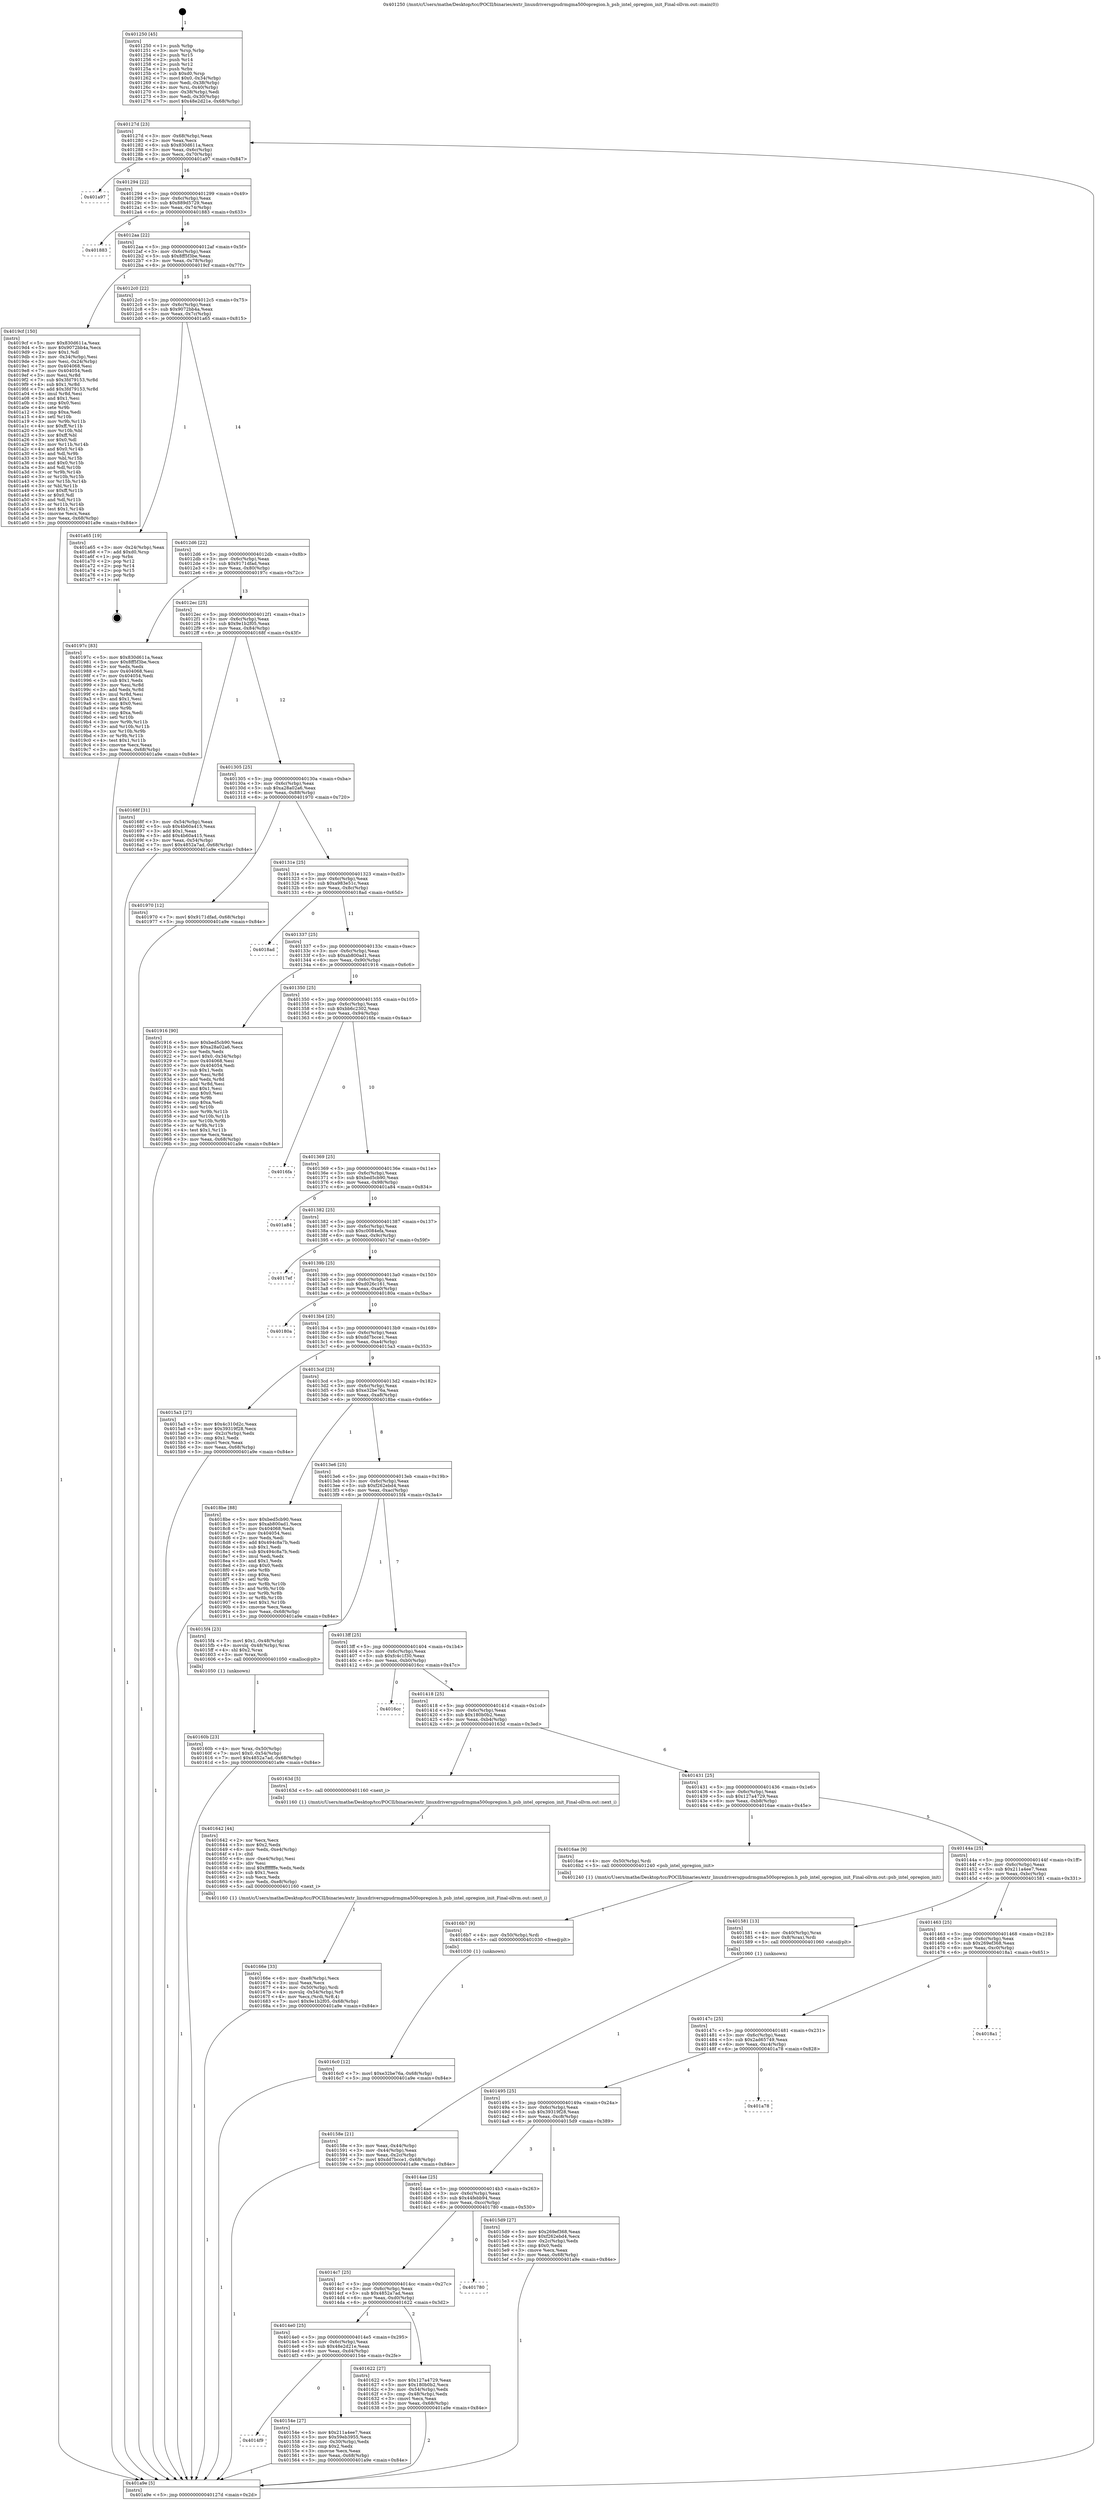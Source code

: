 digraph "0x401250" {
  label = "0x401250 (/mnt/c/Users/mathe/Desktop/tcc/POCII/binaries/extr_linuxdriversgpudrmgma500opregion.h_psb_intel_opregion_init_Final-ollvm.out::main(0))"
  labelloc = "t"
  node[shape=record]

  Entry [label="",width=0.3,height=0.3,shape=circle,fillcolor=black,style=filled]
  "0x40127d" [label="{
     0x40127d [23]\l
     | [instrs]\l
     &nbsp;&nbsp;0x40127d \<+3\>: mov -0x68(%rbp),%eax\l
     &nbsp;&nbsp;0x401280 \<+2\>: mov %eax,%ecx\l
     &nbsp;&nbsp;0x401282 \<+6\>: sub $0x830d611a,%ecx\l
     &nbsp;&nbsp;0x401288 \<+3\>: mov %eax,-0x6c(%rbp)\l
     &nbsp;&nbsp;0x40128b \<+3\>: mov %ecx,-0x70(%rbp)\l
     &nbsp;&nbsp;0x40128e \<+6\>: je 0000000000401a97 \<main+0x847\>\l
  }"]
  "0x401a97" [label="{
     0x401a97\l
  }", style=dashed]
  "0x401294" [label="{
     0x401294 [22]\l
     | [instrs]\l
     &nbsp;&nbsp;0x401294 \<+5\>: jmp 0000000000401299 \<main+0x49\>\l
     &nbsp;&nbsp;0x401299 \<+3\>: mov -0x6c(%rbp),%eax\l
     &nbsp;&nbsp;0x40129c \<+5\>: sub $0x889d5729,%eax\l
     &nbsp;&nbsp;0x4012a1 \<+3\>: mov %eax,-0x74(%rbp)\l
     &nbsp;&nbsp;0x4012a4 \<+6\>: je 0000000000401883 \<main+0x633\>\l
  }"]
  Exit [label="",width=0.3,height=0.3,shape=circle,fillcolor=black,style=filled,peripheries=2]
  "0x401883" [label="{
     0x401883\l
  }", style=dashed]
  "0x4012aa" [label="{
     0x4012aa [22]\l
     | [instrs]\l
     &nbsp;&nbsp;0x4012aa \<+5\>: jmp 00000000004012af \<main+0x5f\>\l
     &nbsp;&nbsp;0x4012af \<+3\>: mov -0x6c(%rbp),%eax\l
     &nbsp;&nbsp;0x4012b2 \<+5\>: sub $0x8ff5f3be,%eax\l
     &nbsp;&nbsp;0x4012b7 \<+3\>: mov %eax,-0x78(%rbp)\l
     &nbsp;&nbsp;0x4012ba \<+6\>: je 00000000004019cf \<main+0x77f\>\l
  }"]
  "0x4016c0" [label="{
     0x4016c0 [12]\l
     | [instrs]\l
     &nbsp;&nbsp;0x4016c0 \<+7\>: movl $0xe32be76a,-0x68(%rbp)\l
     &nbsp;&nbsp;0x4016c7 \<+5\>: jmp 0000000000401a9e \<main+0x84e\>\l
  }"]
  "0x4019cf" [label="{
     0x4019cf [150]\l
     | [instrs]\l
     &nbsp;&nbsp;0x4019cf \<+5\>: mov $0x830d611a,%eax\l
     &nbsp;&nbsp;0x4019d4 \<+5\>: mov $0x9072bb4a,%ecx\l
     &nbsp;&nbsp;0x4019d9 \<+2\>: mov $0x1,%dl\l
     &nbsp;&nbsp;0x4019db \<+3\>: mov -0x34(%rbp),%esi\l
     &nbsp;&nbsp;0x4019de \<+3\>: mov %esi,-0x24(%rbp)\l
     &nbsp;&nbsp;0x4019e1 \<+7\>: mov 0x404068,%esi\l
     &nbsp;&nbsp;0x4019e8 \<+7\>: mov 0x404054,%edi\l
     &nbsp;&nbsp;0x4019ef \<+3\>: mov %esi,%r8d\l
     &nbsp;&nbsp;0x4019f2 \<+7\>: sub $0x3fd79153,%r8d\l
     &nbsp;&nbsp;0x4019f9 \<+4\>: sub $0x1,%r8d\l
     &nbsp;&nbsp;0x4019fd \<+7\>: add $0x3fd79153,%r8d\l
     &nbsp;&nbsp;0x401a04 \<+4\>: imul %r8d,%esi\l
     &nbsp;&nbsp;0x401a08 \<+3\>: and $0x1,%esi\l
     &nbsp;&nbsp;0x401a0b \<+3\>: cmp $0x0,%esi\l
     &nbsp;&nbsp;0x401a0e \<+4\>: sete %r9b\l
     &nbsp;&nbsp;0x401a12 \<+3\>: cmp $0xa,%edi\l
     &nbsp;&nbsp;0x401a15 \<+4\>: setl %r10b\l
     &nbsp;&nbsp;0x401a19 \<+3\>: mov %r9b,%r11b\l
     &nbsp;&nbsp;0x401a1c \<+4\>: xor $0xff,%r11b\l
     &nbsp;&nbsp;0x401a20 \<+3\>: mov %r10b,%bl\l
     &nbsp;&nbsp;0x401a23 \<+3\>: xor $0xff,%bl\l
     &nbsp;&nbsp;0x401a26 \<+3\>: xor $0x0,%dl\l
     &nbsp;&nbsp;0x401a29 \<+3\>: mov %r11b,%r14b\l
     &nbsp;&nbsp;0x401a2c \<+4\>: and $0x0,%r14b\l
     &nbsp;&nbsp;0x401a30 \<+3\>: and %dl,%r9b\l
     &nbsp;&nbsp;0x401a33 \<+3\>: mov %bl,%r15b\l
     &nbsp;&nbsp;0x401a36 \<+4\>: and $0x0,%r15b\l
     &nbsp;&nbsp;0x401a3a \<+3\>: and %dl,%r10b\l
     &nbsp;&nbsp;0x401a3d \<+3\>: or %r9b,%r14b\l
     &nbsp;&nbsp;0x401a40 \<+3\>: or %r10b,%r15b\l
     &nbsp;&nbsp;0x401a43 \<+3\>: xor %r15b,%r14b\l
     &nbsp;&nbsp;0x401a46 \<+3\>: or %bl,%r11b\l
     &nbsp;&nbsp;0x401a49 \<+4\>: xor $0xff,%r11b\l
     &nbsp;&nbsp;0x401a4d \<+3\>: or $0x0,%dl\l
     &nbsp;&nbsp;0x401a50 \<+3\>: and %dl,%r11b\l
     &nbsp;&nbsp;0x401a53 \<+3\>: or %r11b,%r14b\l
     &nbsp;&nbsp;0x401a56 \<+4\>: test $0x1,%r14b\l
     &nbsp;&nbsp;0x401a5a \<+3\>: cmovne %ecx,%eax\l
     &nbsp;&nbsp;0x401a5d \<+3\>: mov %eax,-0x68(%rbp)\l
     &nbsp;&nbsp;0x401a60 \<+5\>: jmp 0000000000401a9e \<main+0x84e\>\l
  }"]
  "0x4012c0" [label="{
     0x4012c0 [22]\l
     | [instrs]\l
     &nbsp;&nbsp;0x4012c0 \<+5\>: jmp 00000000004012c5 \<main+0x75\>\l
     &nbsp;&nbsp;0x4012c5 \<+3\>: mov -0x6c(%rbp),%eax\l
     &nbsp;&nbsp;0x4012c8 \<+5\>: sub $0x9072bb4a,%eax\l
     &nbsp;&nbsp;0x4012cd \<+3\>: mov %eax,-0x7c(%rbp)\l
     &nbsp;&nbsp;0x4012d0 \<+6\>: je 0000000000401a65 \<main+0x815\>\l
  }"]
  "0x4016b7" [label="{
     0x4016b7 [9]\l
     | [instrs]\l
     &nbsp;&nbsp;0x4016b7 \<+4\>: mov -0x50(%rbp),%rdi\l
     &nbsp;&nbsp;0x4016bb \<+5\>: call 0000000000401030 \<free@plt\>\l
     | [calls]\l
     &nbsp;&nbsp;0x401030 \{1\} (unknown)\l
  }"]
  "0x401a65" [label="{
     0x401a65 [19]\l
     | [instrs]\l
     &nbsp;&nbsp;0x401a65 \<+3\>: mov -0x24(%rbp),%eax\l
     &nbsp;&nbsp;0x401a68 \<+7\>: add $0xd0,%rsp\l
     &nbsp;&nbsp;0x401a6f \<+1\>: pop %rbx\l
     &nbsp;&nbsp;0x401a70 \<+2\>: pop %r12\l
     &nbsp;&nbsp;0x401a72 \<+2\>: pop %r14\l
     &nbsp;&nbsp;0x401a74 \<+2\>: pop %r15\l
     &nbsp;&nbsp;0x401a76 \<+1\>: pop %rbp\l
     &nbsp;&nbsp;0x401a77 \<+1\>: ret\l
  }"]
  "0x4012d6" [label="{
     0x4012d6 [22]\l
     | [instrs]\l
     &nbsp;&nbsp;0x4012d6 \<+5\>: jmp 00000000004012db \<main+0x8b\>\l
     &nbsp;&nbsp;0x4012db \<+3\>: mov -0x6c(%rbp),%eax\l
     &nbsp;&nbsp;0x4012de \<+5\>: sub $0x9171dfad,%eax\l
     &nbsp;&nbsp;0x4012e3 \<+3\>: mov %eax,-0x80(%rbp)\l
     &nbsp;&nbsp;0x4012e6 \<+6\>: je 000000000040197c \<main+0x72c\>\l
  }"]
  "0x40166e" [label="{
     0x40166e [33]\l
     | [instrs]\l
     &nbsp;&nbsp;0x40166e \<+6\>: mov -0xe8(%rbp),%ecx\l
     &nbsp;&nbsp;0x401674 \<+3\>: imul %eax,%ecx\l
     &nbsp;&nbsp;0x401677 \<+4\>: mov -0x50(%rbp),%rdi\l
     &nbsp;&nbsp;0x40167b \<+4\>: movslq -0x54(%rbp),%r8\l
     &nbsp;&nbsp;0x40167f \<+4\>: mov %ecx,(%rdi,%r8,4)\l
     &nbsp;&nbsp;0x401683 \<+7\>: movl $0x9e1b2f05,-0x68(%rbp)\l
     &nbsp;&nbsp;0x40168a \<+5\>: jmp 0000000000401a9e \<main+0x84e\>\l
  }"]
  "0x40197c" [label="{
     0x40197c [83]\l
     | [instrs]\l
     &nbsp;&nbsp;0x40197c \<+5\>: mov $0x830d611a,%eax\l
     &nbsp;&nbsp;0x401981 \<+5\>: mov $0x8ff5f3be,%ecx\l
     &nbsp;&nbsp;0x401986 \<+2\>: xor %edx,%edx\l
     &nbsp;&nbsp;0x401988 \<+7\>: mov 0x404068,%esi\l
     &nbsp;&nbsp;0x40198f \<+7\>: mov 0x404054,%edi\l
     &nbsp;&nbsp;0x401996 \<+3\>: sub $0x1,%edx\l
     &nbsp;&nbsp;0x401999 \<+3\>: mov %esi,%r8d\l
     &nbsp;&nbsp;0x40199c \<+3\>: add %edx,%r8d\l
     &nbsp;&nbsp;0x40199f \<+4\>: imul %r8d,%esi\l
     &nbsp;&nbsp;0x4019a3 \<+3\>: and $0x1,%esi\l
     &nbsp;&nbsp;0x4019a6 \<+3\>: cmp $0x0,%esi\l
     &nbsp;&nbsp;0x4019a9 \<+4\>: sete %r9b\l
     &nbsp;&nbsp;0x4019ad \<+3\>: cmp $0xa,%edi\l
     &nbsp;&nbsp;0x4019b0 \<+4\>: setl %r10b\l
     &nbsp;&nbsp;0x4019b4 \<+3\>: mov %r9b,%r11b\l
     &nbsp;&nbsp;0x4019b7 \<+3\>: and %r10b,%r11b\l
     &nbsp;&nbsp;0x4019ba \<+3\>: xor %r10b,%r9b\l
     &nbsp;&nbsp;0x4019bd \<+3\>: or %r9b,%r11b\l
     &nbsp;&nbsp;0x4019c0 \<+4\>: test $0x1,%r11b\l
     &nbsp;&nbsp;0x4019c4 \<+3\>: cmovne %ecx,%eax\l
     &nbsp;&nbsp;0x4019c7 \<+3\>: mov %eax,-0x68(%rbp)\l
     &nbsp;&nbsp;0x4019ca \<+5\>: jmp 0000000000401a9e \<main+0x84e\>\l
  }"]
  "0x4012ec" [label="{
     0x4012ec [25]\l
     | [instrs]\l
     &nbsp;&nbsp;0x4012ec \<+5\>: jmp 00000000004012f1 \<main+0xa1\>\l
     &nbsp;&nbsp;0x4012f1 \<+3\>: mov -0x6c(%rbp),%eax\l
     &nbsp;&nbsp;0x4012f4 \<+5\>: sub $0x9e1b2f05,%eax\l
     &nbsp;&nbsp;0x4012f9 \<+6\>: mov %eax,-0x84(%rbp)\l
     &nbsp;&nbsp;0x4012ff \<+6\>: je 000000000040168f \<main+0x43f\>\l
  }"]
  "0x401642" [label="{
     0x401642 [44]\l
     | [instrs]\l
     &nbsp;&nbsp;0x401642 \<+2\>: xor %ecx,%ecx\l
     &nbsp;&nbsp;0x401644 \<+5\>: mov $0x2,%edx\l
     &nbsp;&nbsp;0x401649 \<+6\>: mov %edx,-0xe4(%rbp)\l
     &nbsp;&nbsp;0x40164f \<+1\>: cltd\l
     &nbsp;&nbsp;0x401650 \<+6\>: mov -0xe4(%rbp),%esi\l
     &nbsp;&nbsp;0x401656 \<+2\>: idiv %esi\l
     &nbsp;&nbsp;0x401658 \<+6\>: imul $0xfffffffe,%edx,%edx\l
     &nbsp;&nbsp;0x40165e \<+3\>: sub $0x1,%ecx\l
     &nbsp;&nbsp;0x401661 \<+2\>: sub %ecx,%edx\l
     &nbsp;&nbsp;0x401663 \<+6\>: mov %edx,-0xe8(%rbp)\l
     &nbsp;&nbsp;0x401669 \<+5\>: call 0000000000401160 \<next_i\>\l
     | [calls]\l
     &nbsp;&nbsp;0x401160 \{1\} (/mnt/c/Users/mathe/Desktop/tcc/POCII/binaries/extr_linuxdriversgpudrmgma500opregion.h_psb_intel_opregion_init_Final-ollvm.out::next_i)\l
  }"]
  "0x40168f" [label="{
     0x40168f [31]\l
     | [instrs]\l
     &nbsp;&nbsp;0x40168f \<+3\>: mov -0x54(%rbp),%eax\l
     &nbsp;&nbsp;0x401692 \<+5\>: sub $0x4b60a415,%eax\l
     &nbsp;&nbsp;0x401697 \<+3\>: add $0x1,%eax\l
     &nbsp;&nbsp;0x40169a \<+5\>: add $0x4b60a415,%eax\l
     &nbsp;&nbsp;0x40169f \<+3\>: mov %eax,-0x54(%rbp)\l
     &nbsp;&nbsp;0x4016a2 \<+7\>: movl $0x4852a7ad,-0x68(%rbp)\l
     &nbsp;&nbsp;0x4016a9 \<+5\>: jmp 0000000000401a9e \<main+0x84e\>\l
  }"]
  "0x401305" [label="{
     0x401305 [25]\l
     | [instrs]\l
     &nbsp;&nbsp;0x401305 \<+5\>: jmp 000000000040130a \<main+0xba\>\l
     &nbsp;&nbsp;0x40130a \<+3\>: mov -0x6c(%rbp),%eax\l
     &nbsp;&nbsp;0x40130d \<+5\>: sub $0xa28a02a6,%eax\l
     &nbsp;&nbsp;0x401312 \<+6\>: mov %eax,-0x88(%rbp)\l
     &nbsp;&nbsp;0x401318 \<+6\>: je 0000000000401970 \<main+0x720\>\l
  }"]
  "0x40160b" [label="{
     0x40160b [23]\l
     | [instrs]\l
     &nbsp;&nbsp;0x40160b \<+4\>: mov %rax,-0x50(%rbp)\l
     &nbsp;&nbsp;0x40160f \<+7\>: movl $0x0,-0x54(%rbp)\l
     &nbsp;&nbsp;0x401616 \<+7\>: movl $0x4852a7ad,-0x68(%rbp)\l
     &nbsp;&nbsp;0x40161d \<+5\>: jmp 0000000000401a9e \<main+0x84e\>\l
  }"]
  "0x401970" [label="{
     0x401970 [12]\l
     | [instrs]\l
     &nbsp;&nbsp;0x401970 \<+7\>: movl $0x9171dfad,-0x68(%rbp)\l
     &nbsp;&nbsp;0x401977 \<+5\>: jmp 0000000000401a9e \<main+0x84e\>\l
  }"]
  "0x40131e" [label="{
     0x40131e [25]\l
     | [instrs]\l
     &nbsp;&nbsp;0x40131e \<+5\>: jmp 0000000000401323 \<main+0xd3\>\l
     &nbsp;&nbsp;0x401323 \<+3\>: mov -0x6c(%rbp),%eax\l
     &nbsp;&nbsp;0x401326 \<+5\>: sub $0xa983e51c,%eax\l
     &nbsp;&nbsp;0x40132b \<+6\>: mov %eax,-0x8c(%rbp)\l
     &nbsp;&nbsp;0x401331 \<+6\>: je 00000000004018ad \<main+0x65d\>\l
  }"]
  "0x40158e" [label="{
     0x40158e [21]\l
     | [instrs]\l
     &nbsp;&nbsp;0x40158e \<+3\>: mov %eax,-0x44(%rbp)\l
     &nbsp;&nbsp;0x401591 \<+3\>: mov -0x44(%rbp),%eax\l
     &nbsp;&nbsp;0x401594 \<+3\>: mov %eax,-0x2c(%rbp)\l
     &nbsp;&nbsp;0x401597 \<+7\>: movl $0xdd7bcce1,-0x68(%rbp)\l
     &nbsp;&nbsp;0x40159e \<+5\>: jmp 0000000000401a9e \<main+0x84e\>\l
  }"]
  "0x4018ad" [label="{
     0x4018ad\l
  }", style=dashed]
  "0x401337" [label="{
     0x401337 [25]\l
     | [instrs]\l
     &nbsp;&nbsp;0x401337 \<+5\>: jmp 000000000040133c \<main+0xec\>\l
     &nbsp;&nbsp;0x40133c \<+3\>: mov -0x6c(%rbp),%eax\l
     &nbsp;&nbsp;0x40133f \<+5\>: sub $0xab800ad1,%eax\l
     &nbsp;&nbsp;0x401344 \<+6\>: mov %eax,-0x90(%rbp)\l
     &nbsp;&nbsp;0x40134a \<+6\>: je 0000000000401916 \<main+0x6c6\>\l
  }"]
  "0x401250" [label="{
     0x401250 [45]\l
     | [instrs]\l
     &nbsp;&nbsp;0x401250 \<+1\>: push %rbp\l
     &nbsp;&nbsp;0x401251 \<+3\>: mov %rsp,%rbp\l
     &nbsp;&nbsp;0x401254 \<+2\>: push %r15\l
     &nbsp;&nbsp;0x401256 \<+2\>: push %r14\l
     &nbsp;&nbsp;0x401258 \<+2\>: push %r12\l
     &nbsp;&nbsp;0x40125a \<+1\>: push %rbx\l
     &nbsp;&nbsp;0x40125b \<+7\>: sub $0xd0,%rsp\l
     &nbsp;&nbsp;0x401262 \<+7\>: movl $0x0,-0x34(%rbp)\l
     &nbsp;&nbsp;0x401269 \<+3\>: mov %edi,-0x38(%rbp)\l
     &nbsp;&nbsp;0x40126c \<+4\>: mov %rsi,-0x40(%rbp)\l
     &nbsp;&nbsp;0x401270 \<+3\>: mov -0x38(%rbp),%edi\l
     &nbsp;&nbsp;0x401273 \<+3\>: mov %edi,-0x30(%rbp)\l
     &nbsp;&nbsp;0x401276 \<+7\>: movl $0x48e2d21e,-0x68(%rbp)\l
  }"]
  "0x401916" [label="{
     0x401916 [90]\l
     | [instrs]\l
     &nbsp;&nbsp;0x401916 \<+5\>: mov $0xbed5cb90,%eax\l
     &nbsp;&nbsp;0x40191b \<+5\>: mov $0xa28a02a6,%ecx\l
     &nbsp;&nbsp;0x401920 \<+2\>: xor %edx,%edx\l
     &nbsp;&nbsp;0x401922 \<+7\>: movl $0x0,-0x34(%rbp)\l
     &nbsp;&nbsp;0x401929 \<+7\>: mov 0x404068,%esi\l
     &nbsp;&nbsp;0x401930 \<+7\>: mov 0x404054,%edi\l
     &nbsp;&nbsp;0x401937 \<+3\>: sub $0x1,%edx\l
     &nbsp;&nbsp;0x40193a \<+3\>: mov %esi,%r8d\l
     &nbsp;&nbsp;0x40193d \<+3\>: add %edx,%r8d\l
     &nbsp;&nbsp;0x401940 \<+4\>: imul %r8d,%esi\l
     &nbsp;&nbsp;0x401944 \<+3\>: and $0x1,%esi\l
     &nbsp;&nbsp;0x401947 \<+3\>: cmp $0x0,%esi\l
     &nbsp;&nbsp;0x40194a \<+4\>: sete %r9b\l
     &nbsp;&nbsp;0x40194e \<+3\>: cmp $0xa,%edi\l
     &nbsp;&nbsp;0x401951 \<+4\>: setl %r10b\l
     &nbsp;&nbsp;0x401955 \<+3\>: mov %r9b,%r11b\l
     &nbsp;&nbsp;0x401958 \<+3\>: and %r10b,%r11b\l
     &nbsp;&nbsp;0x40195b \<+3\>: xor %r10b,%r9b\l
     &nbsp;&nbsp;0x40195e \<+3\>: or %r9b,%r11b\l
     &nbsp;&nbsp;0x401961 \<+4\>: test $0x1,%r11b\l
     &nbsp;&nbsp;0x401965 \<+3\>: cmovne %ecx,%eax\l
     &nbsp;&nbsp;0x401968 \<+3\>: mov %eax,-0x68(%rbp)\l
     &nbsp;&nbsp;0x40196b \<+5\>: jmp 0000000000401a9e \<main+0x84e\>\l
  }"]
  "0x401350" [label="{
     0x401350 [25]\l
     | [instrs]\l
     &nbsp;&nbsp;0x401350 \<+5\>: jmp 0000000000401355 \<main+0x105\>\l
     &nbsp;&nbsp;0x401355 \<+3\>: mov -0x6c(%rbp),%eax\l
     &nbsp;&nbsp;0x401358 \<+5\>: sub $0xbb6c2302,%eax\l
     &nbsp;&nbsp;0x40135d \<+6\>: mov %eax,-0x94(%rbp)\l
     &nbsp;&nbsp;0x401363 \<+6\>: je 00000000004016fa \<main+0x4aa\>\l
  }"]
  "0x401a9e" [label="{
     0x401a9e [5]\l
     | [instrs]\l
     &nbsp;&nbsp;0x401a9e \<+5\>: jmp 000000000040127d \<main+0x2d\>\l
  }"]
  "0x4016fa" [label="{
     0x4016fa\l
  }", style=dashed]
  "0x401369" [label="{
     0x401369 [25]\l
     | [instrs]\l
     &nbsp;&nbsp;0x401369 \<+5\>: jmp 000000000040136e \<main+0x11e\>\l
     &nbsp;&nbsp;0x40136e \<+3\>: mov -0x6c(%rbp),%eax\l
     &nbsp;&nbsp;0x401371 \<+5\>: sub $0xbed5cb90,%eax\l
     &nbsp;&nbsp;0x401376 \<+6\>: mov %eax,-0x98(%rbp)\l
     &nbsp;&nbsp;0x40137c \<+6\>: je 0000000000401a84 \<main+0x834\>\l
  }"]
  "0x4014f9" [label="{
     0x4014f9\l
  }", style=dashed]
  "0x401a84" [label="{
     0x401a84\l
  }", style=dashed]
  "0x401382" [label="{
     0x401382 [25]\l
     | [instrs]\l
     &nbsp;&nbsp;0x401382 \<+5\>: jmp 0000000000401387 \<main+0x137\>\l
     &nbsp;&nbsp;0x401387 \<+3\>: mov -0x6c(%rbp),%eax\l
     &nbsp;&nbsp;0x40138a \<+5\>: sub $0xc0084efa,%eax\l
     &nbsp;&nbsp;0x40138f \<+6\>: mov %eax,-0x9c(%rbp)\l
     &nbsp;&nbsp;0x401395 \<+6\>: je 00000000004017ef \<main+0x59f\>\l
  }"]
  "0x40154e" [label="{
     0x40154e [27]\l
     | [instrs]\l
     &nbsp;&nbsp;0x40154e \<+5\>: mov $0x211a4ee7,%eax\l
     &nbsp;&nbsp;0x401553 \<+5\>: mov $0x59eb3955,%ecx\l
     &nbsp;&nbsp;0x401558 \<+3\>: mov -0x30(%rbp),%edx\l
     &nbsp;&nbsp;0x40155b \<+3\>: cmp $0x2,%edx\l
     &nbsp;&nbsp;0x40155e \<+3\>: cmovne %ecx,%eax\l
     &nbsp;&nbsp;0x401561 \<+3\>: mov %eax,-0x68(%rbp)\l
     &nbsp;&nbsp;0x401564 \<+5\>: jmp 0000000000401a9e \<main+0x84e\>\l
  }"]
  "0x4017ef" [label="{
     0x4017ef\l
  }", style=dashed]
  "0x40139b" [label="{
     0x40139b [25]\l
     | [instrs]\l
     &nbsp;&nbsp;0x40139b \<+5\>: jmp 00000000004013a0 \<main+0x150\>\l
     &nbsp;&nbsp;0x4013a0 \<+3\>: mov -0x6c(%rbp),%eax\l
     &nbsp;&nbsp;0x4013a3 \<+5\>: sub $0xd026c161,%eax\l
     &nbsp;&nbsp;0x4013a8 \<+6\>: mov %eax,-0xa0(%rbp)\l
     &nbsp;&nbsp;0x4013ae \<+6\>: je 000000000040180a \<main+0x5ba\>\l
  }"]
  "0x4014e0" [label="{
     0x4014e0 [25]\l
     | [instrs]\l
     &nbsp;&nbsp;0x4014e0 \<+5\>: jmp 00000000004014e5 \<main+0x295\>\l
     &nbsp;&nbsp;0x4014e5 \<+3\>: mov -0x6c(%rbp),%eax\l
     &nbsp;&nbsp;0x4014e8 \<+5\>: sub $0x48e2d21e,%eax\l
     &nbsp;&nbsp;0x4014ed \<+6\>: mov %eax,-0xd4(%rbp)\l
     &nbsp;&nbsp;0x4014f3 \<+6\>: je 000000000040154e \<main+0x2fe\>\l
  }"]
  "0x40180a" [label="{
     0x40180a\l
  }", style=dashed]
  "0x4013b4" [label="{
     0x4013b4 [25]\l
     | [instrs]\l
     &nbsp;&nbsp;0x4013b4 \<+5\>: jmp 00000000004013b9 \<main+0x169\>\l
     &nbsp;&nbsp;0x4013b9 \<+3\>: mov -0x6c(%rbp),%eax\l
     &nbsp;&nbsp;0x4013bc \<+5\>: sub $0xdd7bcce1,%eax\l
     &nbsp;&nbsp;0x4013c1 \<+6\>: mov %eax,-0xa4(%rbp)\l
     &nbsp;&nbsp;0x4013c7 \<+6\>: je 00000000004015a3 \<main+0x353\>\l
  }"]
  "0x401622" [label="{
     0x401622 [27]\l
     | [instrs]\l
     &nbsp;&nbsp;0x401622 \<+5\>: mov $0x127a4729,%eax\l
     &nbsp;&nbsp;0x401627 \<+5\>: mov $0x180b0b2,%ecx\l
     &nbsp;&nbsp;0x40162c \<+3\>: mov -0x54(%rbp),%edx\l
     &nbsp;&nbsp;0x40162f \<+3\>: cmp -0x48(%rbp),%edx\l
     &nbsp;&nbsp;0x401632 \<+3\>: cmovl %ecx,%eax\l
     &nbsp;&nbsp;0x401635 \<+3\>: mov %eax,-0x68(%rbp)\l
     &nbsp;&nbsp;0x401638 \<+5\>: jmp 0000000000401a9e \<main+0x84e\>\l
  }"]
  "0x4015a3" [label="{
     0x4015a3 [27]\l
     | [instrs]\l
     &nbsp;&nbsp;0x4015a3 \<+5\>: mov $0x4c310d2c,%eax\l
     &nbsp;&nbsp;0x4015a8 \<+5\>: mov $0x39319f28,%ecx\l
     &nbsp;&nbsp;0x4015ad \<+3\>: mov -0x2c(%rbp),%edx\l
     &nbsp;&nbsp;0x4015b0 \<+3\>: cmp $0x1,%edx\l
     &nbsp;&nbsp;0x4015b3 \<+3\>: cmovl %ecx,%eax\l
     &nbsp;&nbsp;0x4015b6 \<+3\>: mov %eax,-0x68(%rbp)\l
     &nbsp;&nbsp;0x4015b9 \<+5\>: jmp 0000000000401a9e \<main+0x84e\>\l
  }"]
  "0x4013cd" [label="{
     0x4013cd [25]\l
     | [instrs]\l
     &nbsp;&nbsp;0x4013cd \<+5\>: jmp 00000000004013d2 \<main+0x182\>\l
     &nbsp;&nbsp;0x4013d2 \<+3\>: mov -0x6c(%rbp),%eax\l
     &nbsp;&nbsp;0x4013d5 \<+5\>: sub $0xe32be76a,%eax\l
     &nbsp;&nbsp;0x4013da \<+6\>: mov %eax,-0xa8(%rbp)\l
     &nbsp;&nbsp;0x4013e0 \<+6\>: je 00000000004018be \<main+0x66e\>\l
  }"]
  "0x4014c7" [label="{
     0x4014c7 [25]\l
     | [instrs]\l
     &nbsp;&nbsp;0x4014c7 \<+5\>: jmp 00000000004014cc \<main+0x27c\>\l
     &nbsp;&nbsp;0x4014cc \<+3\>: mov -0x6c(%rbp),%eax\l
     &nbsp;&nbsp;0x4014cf \<+5\>: sub $0x4852a7ad,%eax\l
     &nbsp;&nbsp;0x4014d4 \<+6\>: mov %eax,-0xd0(%rbp)\l
     &nbsp;&nbsp;0x4014da \<+6\>: je 0000000000401622 \<main+0x3d2\>\l
  }"]
  "0x4018be" [label="{
     0x4018be [88]\l
     | [instrs]\l
     &nbsp;&nbsp;0x4018be \<+5\>: mov $0xbed5cb90,%eax\l
     &nbsp;&nbsp;0x4018c3 \<+5\>: mov $0xab800ad1,%ecx\l
     &nbsp;&nbsp;0x4018c8 \<+7\>: mov 0x404068,%edx\l
     &nbsp;&nbsp;0x4018cf \<+7\>: mov 0x404054,%esi\l
     &nbsp;&nbsp;0x4018d6 \<+2\>: mov %edx,%edi\l
     &nbsp;&nbsp;0x4018d8 \<+6\>: add $0x494c8a7b,%edi\l
     &nbsp;&nbsp;0x4018de \<+3\>: sub $0x1,%edi\l
     &nbsp;&nbsp;0x4018e1 \<+6\>: sub $0x494c8a7b,%edi\l
     &nbsp;&nbsp;0x4018e7 \<+3\>: imul %edi,%edx\l
     &nbsp;&nbsp;0x4018ea \<+3\>: and $0x1,%edx\l
     &nbsp;&nbsp;0x4018ed \<+3\>: cmp $0x0,%edx\l
     &nbsp;&nbsp;0x4018f0 \<+4\>: sete %r8b\l
     &nbsp;&nbsp;0x4018f4 \<+3\>: cmp $0xa,%esi\l
     &nbsp;&nbsp;0x4018f7 \<+4\>: setl %r9b\l
     &nbsp;&nbsp;0x4018fb \<+3\>: mov %r8b,%r10b\l
     &nbsp;&nbsp;0x4018fe \<+3\>: and %r9b,%r10b\l
     &nbsp;&nbsp;0x401901 \<+3\>: xor %r9b,%r8b\l
     &nbsp;&nbsp;0x401904 \<+3\>: or %r8b,%r10b\l
     &nbsp;&nbsp;0x401907 \<+4\>: test $0x1,%r10b\l
     &nbsp;&nbsp;0x40190b \<+3\>: cmovne %ecx,%eax\l
     &nbsp;&nbsp;0x40190e \<+3\>: mov %eax,-0x68(%rbp)\l
     &nbsp;&nbsp;0x401911 \<+5\>: jmp 0000000000401a9e \<main+0x84e\>\l
  }"]
  "0x4013e6" [label="{
     0x4013e6 [25]\l
     | [instrs]\l
     &nbsp;&nbsp;0x4013e6 \<+5\>: jmp 00000000004013eb \<main+0x19b\>\l
     &nbsp;&nbsp;0x4013eb \<+3\>: mov -0x6c(%rbp),%eax\l
     &nbsp;&nbsp;0x4013ee \<+5\>: sub $0xf262ebd4,%eax\l
     &nbsp;&nbsp;0x4013f3 \<+6\>: mov %eax,-0xac(%rbp)\l
     &nbsp;&nbsp;0x4013f9 \<+6\>: je 00000000004015f4 \<main+0x3a4\>\l
  }"]
  "0x401780" [label="{
     0x401780\l
  }", style=dashed]
  "0x4015f4" [label="{
     0x4015f4 [23]\l
     | [instrs]\l
     &nbsp;&nbsp;0x4015f4 \<+7\>: movl $0x1,-0x48(%rbp)\l
     &nbsp;&nbsp;0x4015fb \<+4\>: movslq -0x48(%rbp),%rax\l
     &nbsp;&nbsp;0x4015ff \<+4\>: shl $0x2,%rax\l
     &nbsp;&nbsp;0x401603 \<+3\>: mov %rax,%rdi\l
     &nbsp;&nbsp;0x401606 \<+5\>: call 0000000000401050 \<malloc@plt\>\l
     | [calls]\l
     &nbsp;&nbsp;0x401050 \{1\} (unknown)\l
  }"]
  "0x4013ff" [label="{
     0x4013ff [25]\l
     | [instrs]\l
     &nbsp;&nbsp;0x4013ff \<+5\>: jmp 0000000000401404 \<main+0x1b4\>\l
     &nbsp;&nbsp;0x401404 \<+3\>: mov -0x6c(%rbp),%eax\l
     &nbsp;&nbsp;0x401407 \<+5\>: sub $0xfc4c1f30,%eax\l
     &nbsp;&nbsp;0x40140c \<+6\>: mov %eax,-0xb0(%rbp)\l
     &nbsp;&nbsp;0x401412 \<+6\>: je 00000000004016cc \<main+0x47c\>\l
  }"]
  "0x4014ae" [label="{
     0x4014ae [25]\l
     | [instrs]\l
     &nbsp;&nbsp;0x4014ae \<+5\>: jmp 00000000004014b3 \<main+0x263\>\l
     &nbsp;&nbsp;0x4014b3 \<+3\>: mov -0x6c(%rbp),%eax\l
     &nbsp;&nbsp;0x4014b6 \<+5\>: sub $0x44febb94,%eax\l
     &nbsp;&nbsp;0x4014bb \<+6\>: mov %eax,-0xcc(%rbp)\l
     &nbsp;&nbsp;0x4014c1 \<+6\>: je 0000000000401780 \<main+0x530\>\l
  }"]
  "0x4016cc" [label="{
     0x4016cc\l
  }", style=dashed]
  "0x401418" [label="{
     0x401418 [25]\l
     | [instrs]\l
     &nbsp;&nbsp;0x401418 \<+5\>: jmp 000000000040141d \<main+0x1cd\>\l
     &nbsp;&nbsp;0x40141d \<+3\>: mov -0x6c(%rbp),%eax\l
     &nbsp;&nbsp;0x401420 \<+5\>: sub $0x180b0b2,%eax\l
     &nbsp;&nbsp;0x401425 \<+6\>: mov %eax,-0xb4(%rbp)\l
     &nbsp;&nbsp;0x40142b \<+6\>: je 000000000040163d \<main+0x3ed\>\l
  }"]
  "0x4015d9" [label="{
     0x4015d9 [27]\l
     | [instrs]\l
     &nbsp;&nbsp;0x4015d9 \<+5\>: mov $0x269ef368,%eax\l
     &nbsp;&nbsp;0x4015de \<+5\>: mov $0xf262ebd4,%ecx\l
     &nbsp;&nbsp;0x4015e3 \<+3\>: mov -0x2c(%rbp),%edx\l
     &nbsp;&nbsp;0x4015e6 \<+3\>: cmp $0x0,%edx\l
     &nbsp;&nbsp;0x4015e9 \<+3\>: cmove %ecx,%eax\l
     &nbsp;&nbsp;0x4015ec \<+3\>: mov %eax,-0x68(%rbp)\l
     &nbsp;&nbsp;0x4015ef \<+5\>: jmp 0000000000401a9e \<main+0x84e\>\l
  }"]
  "0x40163d" [label="{
     0x40163d [5]\l
     | [instrs]\l
     &nbsp;&nbsp;0x40163d \<+5\>: call 0000000000401160 \<next_i\>\l
     | [calls]\l
     &nbsp;&nbsp;0x401160 \{1\} (/mnt/c/Users/mathe/Desktop/tcc/POCII/binaries/extr_linuxdriversgpudrmgma500opregion.h_psb_intel_opregion_init_Final-ollvm.out::next_i)\l
  }"]
  "0x401431" [label="{
     0x401431 [25]\l
     | [instrs]\l
     &nbsp;&nbsp;0x401431 \<+5\>: jmp 0000000000401436 \<main+0x1e6\>\l
     &nbsp;&nbsp;0x401436 \<+3\>: mov -0x6c(%rbp),%eax\l
     &nbsp;&nbsp;0x401439 \<+5\>: sub $0x127a4729,%eax\l
     &nbsp;&nbsp;0x40143e \<+6\>: mov %eax,-0xb8(%rbp)\l
     &nbsp;&nbsp;0x401444 \<+6\>: je 00000000004016ae \<main+0x45e\>\l
  }"]
  "0x401495" [label="{
     0x401495 [25]\l
     | [instrs]\l
     &nbsp;&nbsp;0x401495 \<+5\>: jmp 000000000040149a \<main+0x24a\>\l
     &nbsp;&nbsp;0x40149a \<+3\>: mov -0x6c(%rbp),%eax\l
     &nbsp;&nbsp;0x40149d \<+5\>: sub $0x39319f28,%eax\l
     &nbsp;&nbsp;0x4014a2 \<+6\>: mov %eax,-0xc8(%rbp)\l
     &nbsp;&nbsp;0x4014a8 \<+6\>: je 00000000004015d9 \<main+0x389\>\l
  }"]
  "0x4016ae" [label="{
     0x4016ae [9]\l
     | [instrs]\l
     &nbsp;&nbsp;0x4016ae \<+4\>: mov -0x50(%rbp),%rdi\l
     &nbsp;&nbsp;0x4016b2 \<+5\>: call 0000000000401240 \<psb_intel_opregion_init\>\l
     | [calls]\l
     &nbsp;&nbsp;0x401240 \{1\} (/mnt/c/Users/mathe/Desktop/tcc/POCII/binaries/extr_linuxdriversgpudrmgma500opregion.h_psb_intel_opregion_init_Final-ollvm.out::psb_intel_opregion_init)\l
  }"]
  "0x40144a" [label="{
     0x40144a [25]\l
     | [instrs]\l
     &nbsp;&nbsp;0x40144a \<+5\>: jmp 000000000040144f \<main+0x1ff\>\l
     &nbsp;&nbsp;0x40144f \<+3\>: mov -0x6c(%rbp),%eax\l
     &nbsp;&nbsp;0x401452 \<+5\>: sub $0x211a4ee7,%eax\l
     &nbsp;&nbsp;0x401457 \<+6\>: mov %eax,-0xbc(%rbp)\l
     &nbsp;&nbsp;0x40145d \<+6\>: je 0000000000401581 \<main+0x331\>\l
  }"]
  "0x401a78" [label="{
     0x401a78\l
  }", style=dashed]
  "0x401581" [label="{
     0x401581 [13]\l
     | [instrs]\l
     &nbsp;&nbsp;0x401581 \<+4\>: mov -0x40(%rbp),%rax\l
     &nbsp;&nbsp;0x401585 \<+4\>: mov 0x8(%rax),%rdi\l
     &nbsp;&nbsp;0x401589 \<+5\>: call 0000000000401060 \<atoi@plt\>\l
     | [calls]\l
     &nbsp;&nbsp;0x401060 \{1\} (unknown)\l
  }"]
  "0x401463" [label="{
     0x401463 [25]\l
     | [instrs]\l
     &nbsp;&nbsp;0x401463 \<+5\>: jmp 0000000000401468 \<main+0x218\>\l
     &nbsp;&nbsp;0x401468 \<+3\>: mov -0x6c(%rbp),%eax\l
     &nbsp;&nbsp;0x40146b \<+5\>: sub $0x269ef368,%eax\l
     &nbsp;&nbsp;0x401470 \<+6\>: mov %eax,-0xc0(%rbp)\l
     &nbsp;&nbsp;0x401476 \<+6\>: je 00000000004018a1 \<main+0x651\>\l
  }"]
  "0x40147c" [label="{
     0x40147c [25]\l
     | [instrs]\l
     &nbsp;&nbsp;0x40147c \<+5\>: jmp 0000000000401481 \<main+0x231\>\l
     &nbsp;&nbsp;0x401481 \<+3\>: mov -0x6c(%rbp),%eax\l
     &nbsp;&nbsp;0x401484 \<+5\>: sub $0x2ad65749,%eax\l
     &nbsp;&nbsp;0x401489 \<+6\>: mov %eax,-0xc4(%rbp)\l
     &nbsp;&nbsp;0x40148f \<+6\>: je 0000000000401a78 \<main+0x828\>\l
  }"]
  "0x4018a1" [label="{
     0x4018a1\l
  }", style=dashed]
  Entry -> "0x401250" [label=" 1"]
  "0x40127d" -> "0x401a97" [label=" 0"]
  "0x40127d" -> "0x401294" [label=" 16"]
  "0x401a65" -> Exit [label=" 1"]
  "0x401294" -> "0x401883" [label=" 0"]
  "0x401294" -> "0x4012aa" [label=" 16"]
  "0x4019cf" -> "0x401a9e" [label=" 1"]
  "0x4012aa" -> "0x4019cf" [label=" 1"]
  "0x4012aa" -> "0x4012c0" [label=" 15"]
  "0x40197c" -> "0x401a9e" [label=" 1"]
  "0x4012c0" -> "0x401a65" [label=" 1"]
  "0x4012c0" -> "0x4012d6" [label=" 14"]
  "0x401970" -> "0x401a9e" [label=" 1"]
  "0x4012d6" -> "0x40197c" [label=" 1"]
  "0x4012d6" -> "0x4012ec" [label=" 13"]
  "0x401916" -> "0x401a9e" [label=" 1"]
  "0x4012ec" -> "0x40168f" [label=" 1"]
  "0x4012ec" -> "0x401305" [label=" 12"]
  "0x4018be" -> "0x401a9e" [label=" 1"]
  "0x401305" -> "0x401970" [label=" 1"]
  "0x401305" -> "0x40131e" [label=" 11"]
  "0x4016c0" -> "0x401a9e" [label=" 1"]
  "0x40131e" -> "0x4018ad" [label=" 0"]
  "0x40131e" -> "0x401337" [label=" 11"]
  "0x4016b7" -> "0x4016c0" [label=" 1"]
  "0x401337" -> "0x401916" [label=" 1"]
  "0x401337" -> "0x401350" [label=" 10"]
  "0x4016ae" -> "0x4016b7" [label=" 1"]
  "0x401350" -> "0x4016fa" [label=" 0"]
  "0x401350" -> "0x401369" [label=" 10"]
  "0x40168f" -> "0x401a9e" [label=" 1"]
  "0x401369" -> "0x401a84" [label=" 0"]
  "0x401369" -> "0x401382" [label=" 10"]
  "0x40166e" -> "0x401a9e" [label=" 1"]
  "0x401382" -> "0x4017ef" [label=" 0"]
  "0x401382" -> "0x40139b" [label=" 10"]
  "0x401642" -> "0x40166e" [label=" 1"]
  "0x40139b" -> "0x40180a" [label=" 0"]
  "0x40139b" -> "0x4013b4" [label=" 10"]
  "0x401622" -> "0x401a9e" [label=" 2"]
  "0x4013b4" -> "0x4015a3" [label=" 1"]
  "0x4013b4" -> "0x4013cd" [label=" 9"]
  "0x40160b" -> "0x401a9e" [label=" 1"]
  "0x4013cd" -> "0x4018be" [label=" 1"]
  "0x4013cd" -> "0x4013e6" [label=" 8"]
  "0x4015d9" -> "0x401a9e" [label=" 1"]
  "0x4013e6" -> "0x4015f4" [label=" 1"]
  "0x4013e6" -> "0x4013ff" [label=" 7"]
  "0x4015a3" -> "0x401a9e" [label=" 1"]
  "0x4013ff" -> "0x4016cc" [label=" 0"]
  "0x4013ff" -> "0x401418" [label=" 7"]
  "0x401581" -> "0x40158e" [label=" 1"]
  "0x401418" -> "0x40163d" [label=" 1"]
  "0x401418" -> "0x401431" [label=" 6"]
  "0x401a9e" -> "0x40127d" [label=" 15"]
  "0x401431" -> "0x4016ae" [label=" 1"]
  "0x401431" -> "0x40144a" [label=" 5"]
  "0x40154e" -> "0x401a9e" [label=" 1"]
  "0x40144a" -> "0x401581" [label=" 1"]
  "0x40144a" -> "0x401463" [label=" 4"]
  "0x4014e0" -> "0x4014f9" [label=" 0"]
  "0x401463" -> "0x4018a1" [label=" 0"]
  "0x401463" -> "0x40147c" [label=" 4"]
  "0x4014e0" -> "0x40154e" [label=" 1"]
  "0x40147c" -> "0x401a78" [label=" 0"]
  "0x40147c" -> "0x401495" [label=" 4"]
  "0x401250" -> "0x40127d" [label=" 1"]
  "0x401495" -> "0x4015d9" [label=" 1"]
  "0x401495" -> "0x4014ae" [label=" 3"]
  "0x40158e" -> "0x401a9e" [label=" 1"]
  "0x4014ae" -> "0x401780" [label=" 0"]
  "0x4014ae" -> "0x4014c7" [label=" 3"]
  "0x4015f4" -> "0x40160b" [label=" 1"]
  "0x4014c7" -> "0x401622" [label=" 2"]
  "0x4014c7" -> "0x4014e0" [label=" 1"]
  "0x40163d" -> "0x401642" [label=" 1"]
}
